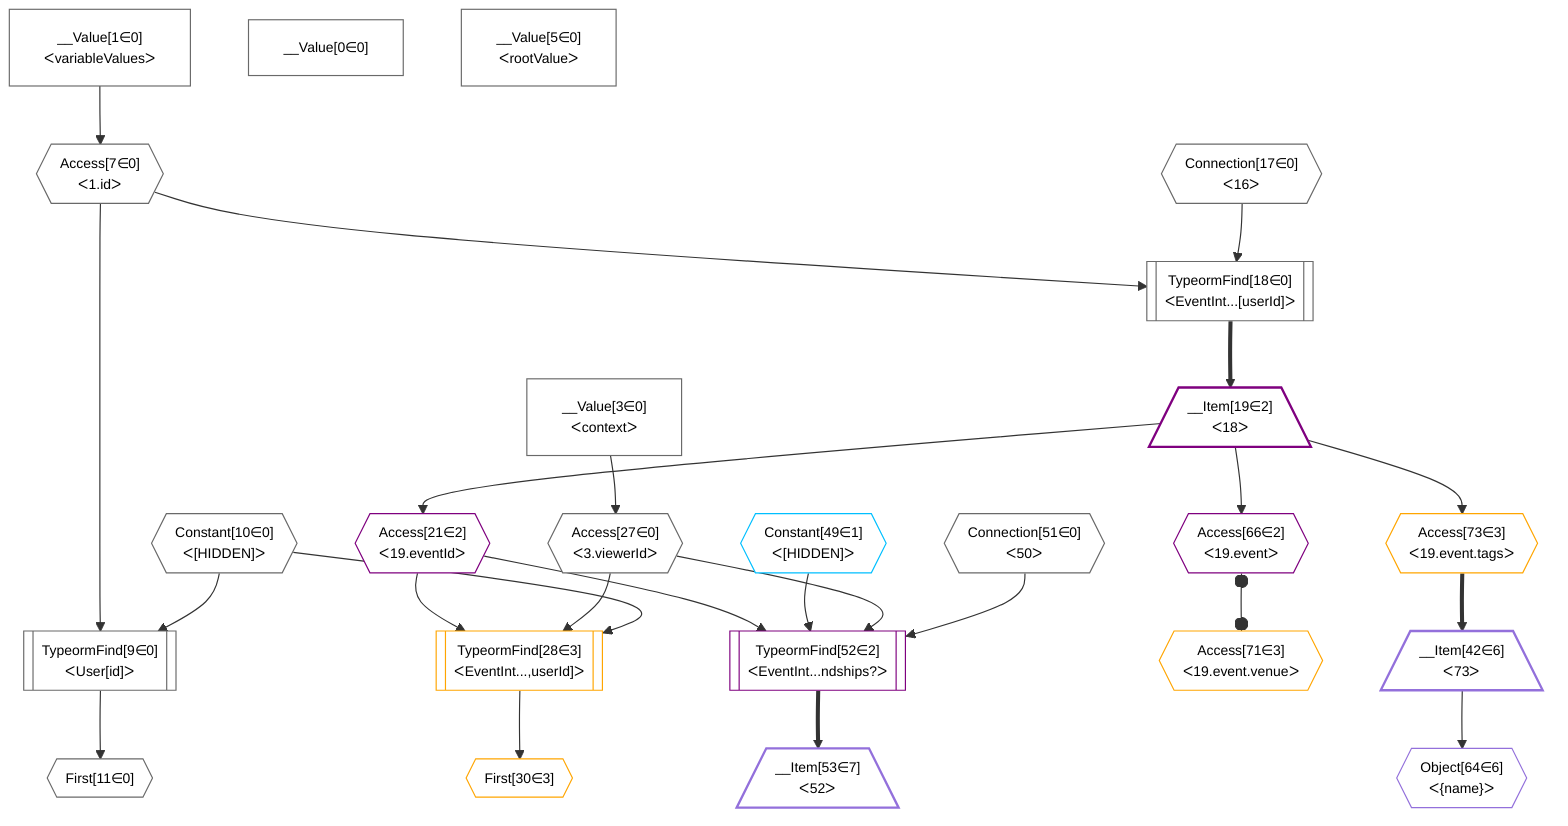 %%{init: {'themeVariables': { 'fontSize': '12px'}}}%%
flowchart TD
    classDef path fill:#eee,stroke:#000,color:#000
    classDef plan fill:#fff,stroke-width:1px,color:#000
    classDef itemplan fill:#fff,stroke-width:2px,color:#000
    classDef unbatchedplan fill:#dff,stroke-width:1px,color:#000
    classDef sideeffectplan fill:#fcc,stroke-width:2px,color:#000
    classDef bucket fill:#f6f6f6,color:#000,stroke-width:2px,text-align:left


    %% plan dependencies
    TypeormFind9[["TypeormFind[9∈0]<br />ᐸUser[id]ᐳ"]]:::plan
    Access7{{"Access[7∈0]<br />ᐸ1.idᐳ"}}:::plan
    Constant10{{"Constant[10∈0]<br />ᐸ[HIDDEN]ᐳ"}}:::plan
    Access7 & Constant10 --> TypeormFind9
    TypeormFind18[["TypeormFind[18∈0]<br />ᐸEventInt...[userId]ᐳ"]]:::plan
    Connection17{{"Connection[17∈0]<br />ᐸ16ᐳ"}}:::plan
    Access7 & Connection17 --> TypeormFind18
    __Value1["__Value[1∈0]<br />ᐸvariableValuesᐳ"]:::plan
    __Value1 --> Access7
    First11{{"First[11∈0]"}}:::plan
    TypeormFind9 --> First11
    Access27{{"Access[27∈0]<br />ᐸ3.viewerIdᐳ"}}:::plan
    __Value3["__Value[3∈0]<br />ᐸcontextᐳ"]:::plan
    __Value3 --> Access27
    __Value0["__Value[0∈0]"]:::plan
    __Value5["__Value[5∈0]<br />ᐸrootValueᐳ"]:::plan
    Connection51{{"Connection[51∈0]<br />ᐸ50ᐳ"}}:::plan
    Constant49{{"Constant[49∈1]<br />ᐸ[HIDDEN]ᐳ"}}:::plan
    TypeormFind52[["TypeormFind[52∈2]<br />ᐸEventInt...ndships?ᐳ"]]:::plan
    Access21{{"Access[21∈2]<br />ᐸ19.eventIdᐳ"}}:::plan
    Access21 & Constant49 & Access27 & Connection51 --> TypeormFind52
    __Item19[/"__Item[19∈2]<br />ᐸ18ᐳ"\]:::itemplan
    TypeormFind18 ==> __Item19
    __Item19 --> Access21
    Access66{{"Access[66∈2]<br />ᐸ19.eventᐳ"}}:::plan
    __Item19 --> Access66
    TypeormFind28[["TypeormFind[28∈3]<br />ᐸEventInt...,userId]ᐳ"]]:::plan
    Access21 & Access27 & Constant10 --> TypeormFind28
    First30{{"First[30∈3]"}}:::plan
    TypeormFind28 --> First30
    Access71{{"Access[71∈3]<br />ᐸ19.event.venueᐳ"}}:::plan
    Access66 o--o Access71
    Access73{{"Access[73∈3]<br />ᐸ19.event.tagsᐳ"}}:::plan
    __Item19 --> Access73
    __Item42[/"__Item[42∈6]<br />ᐸ73ᐳ"\]:::itemplan
    Access73 ==> __Item42
    Object64{{"Object[64∈6]<br />ᐸ{name}ᐳ"}}:::plan
    __Item42 --> Object64
    __Item53[/"__Item[53∈7]<br />ᐸ52ᐳ"\]:::itemplan
    TypeormFind52 ==> __Item53

    %% define steps

    classDef bucket0 stroke:#696969
    class Bucket0,__Value0,__Value1,__Value3,__Value5,Access7,TypeormFind9,Constant10,First11,Connection17,TypeormFind18,Access27,Connection51 bucket0
    classDef bucket1 stroke:#00bfff
    class Bucket1,Constant49 bucket1
    classDef bucket2 stroke:#7f007f
    class Bucket2,__Item19,Access21,TypeormFind52,Access66 bucket2
    classDef bucket3 stroke:#ffa500
    class Bucket3,TypeormFind28,First30,Access71,Access73 bucket3
    classDef bucket4 stroke:#0000ff
    class Bucket4 bucket4